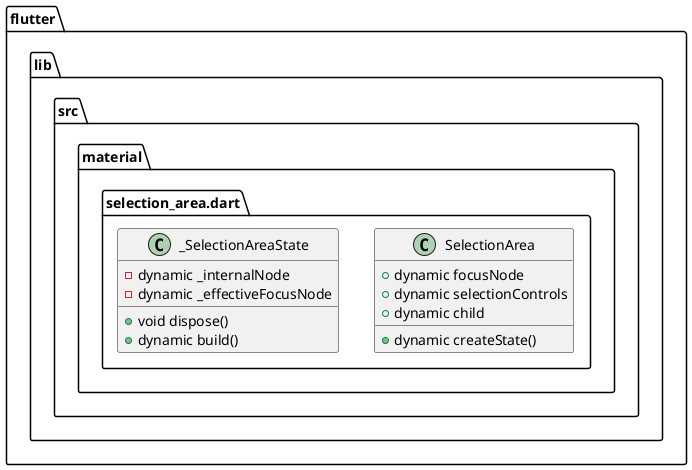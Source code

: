 @startuml
set namespaceSeparator ::

class "flutter::lib::src::material::selection_area.dart::SelectionArea" {
  +dynamic focusNode
  +dynamic selectionControls
  +dynamic child
  +dynamic createState()
}

class "flutter::lib::src::material::selection_area.dart::_SelectionAreaState" {
  -dynamic _internalNode
  -dynamic _effectiveFocusNode
  +void dispose()
  +dynamic build()
}


@enduml